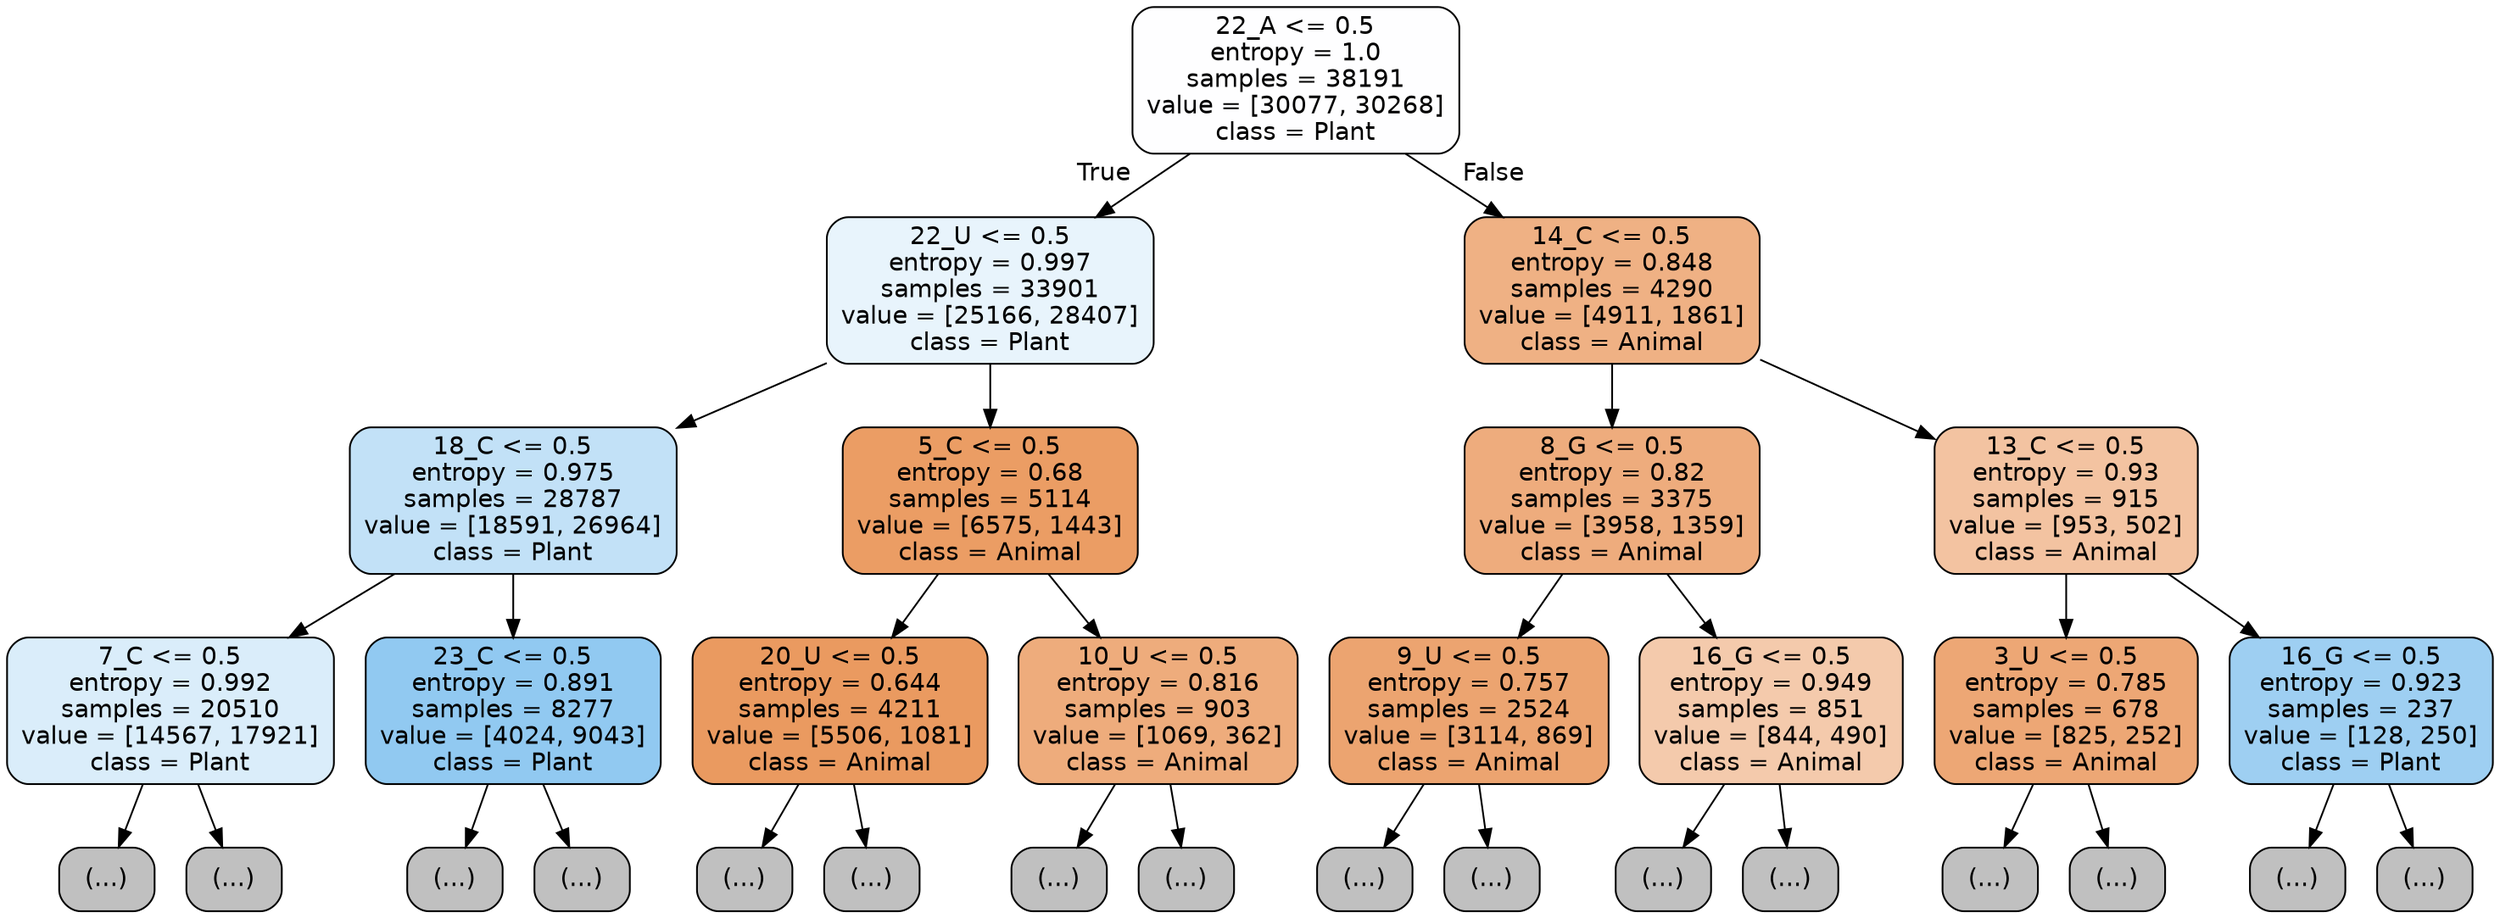 digraph Tree {
node [shape=box, style="filled, rounded", color="black", fontname="helvetica"] ;
edge [fontname="helvetica"] ;
0 [label="22_A <= 0.5\nentropy = 1.0\nsamples = 38191\nvalue = [30077, 30268]\nclass = Plant", fillcolor="#fefeff"] ;
1 [label="22_U <= 0.5\nentropy = 0.997\nsamples = 33901\nvalue = [25166, 28407]\nclass = Plant", fillcolor="#e8f4fc"] ;
0 -> 1 [labeldistance=2.5, labelangle=45, headlabel="True"] ;
2 [label="18_C <= 0.5\nentropy = 0.975\nsamples = 28787\nvalue = [18591, 26964]\nclass = Plant", fillcolor="#c2e1f7"] ;
1 -> 2 ;
3 [label="7_C <= 0.5\nentropy = 0.992\nsamples = 20510\nvalue = [14567, 17921]\nclass = Plant", fillcolor="#daedfa"] ;
2 -> 3 ;
4 [label="(...)", fillcolor="#C0C0C0"] ;
3 -> 4 ;
8003 [label="(...)", fillcolor="#C0C0C0"] ;
3 -> 8003 ;
10012 [label="23_C <= 0.5\nentropy = 0.891\nsamples = 8277\nvalue = [4024, 9043]\nclass = Plant", fillcolor="#91c9f1"] ;
2 -> 10012 ;
10013 [label="(...)", fillcolor="#C0C0C0"] ;
10012 -> 10013 ;
12794 [label="(...)", fillcolor="#C0C0C0"] ;
10012 -> 12794 ;
12887 [label="5_C <= 0.5\nentropy = 0.68\nsamples = 5114\nvalue = [6575, 1443]\nclass = Animal", fillcolor="#eb9d64"] ;
1 -> 12887 ;
12888 [label="20_U <= 0.5\nentropy = 0.644\nsamples = 4211\nvalue = [5506, 1081]\nclass = Animal", fillcolor="#ea9a60"] ;
12887 -> 12888 ;
12889 [label="(...)", fillcolor="#C0C0C0"] ;
12888 -> 12889 ;
14000 [label="(...)", fillcolor="#C0C0C0"] ;
12888 -> 14000 ;
14361 [label="10_U <= 0.5\nentropy = 0.816\nsamples = 903\nvalue = [1069, 362]\nclass = Animal", fillcolor="#eeac7c"] ;
12887 -> 14361 ;
14362 [label="(...)", fillcolor="#C0C0C0"] ;
14361 -> 14362 ;
14629 [label="(...)", fillcolor="#C0C0C0"] ;
14361 -> 14629 ;
14758 [label="14_C <= 0.5\nentropy = 0.848\nsamples = 4290\nvalue = [4911, 1861]\nclass = Animal", fillcolor="#efb184"] ;
0 -> 14758 [labeldistance=2.5, labelangle=-45, headlabel="False"] ;
14759 [label="8_G <= 0.5\nentropy = 0.82\nsamples = 3375\nvalue = [3958, 1359]\nclass = Animal", fillcolor="#eeac7d"] ;
14758 -> 14759 ;
14760 [label="9_U <= 0.5\nentropy = 0.757\nsamples = 2524\nvalue = [3114, 869]\nclass = Animal", fillcolor="#eca470"] ;
14759 -> 14760 ;
14761 [label="(...)", fillcolor="#C0C0C0"] ;
14760 -> 14761 ;
15618 [label="(...)", fillcolor="#C0C0C0"] ;
14760 -> 15618 ;
15927 [label="16_G <= 0.5\nentropy = 0.949\nsamples = 851\nvalue = [844, 490]\nclass = Animal", fillcolor="#f4caac"] ;
14759 -> 15927 ;
15928 [label="(...)", fillcolor="#C0C0C0"] ;
15927 -> 15928 ;
16223 [label="(...)", fillcolor="#C0C0C0"] ;
15927 -> 16223 ;
16354 [label="13_C <= 0.5\nentropy = 0.93\nsamples = 915\nvalue = [953, 502]\nclass = Animal", fillcolor="#f3c3a1"] ;
14758 -> 16354 ;
16355 [label="3_U <= 0.5\nentropy = 0.785\nsamples = 678\nvalue = [825, 252]\nclass = Animal", fillcolor="#eda775"] ;
16354 -> 16355 ;
16356 [label="(...)", fillcolor="#C0C0C0"] ;
16355 -> 16356 ;
16581 [label="(...)", fillcolor="#C0C0C0"] ;
16355 -> 16581 ;
16668 [label="16_G <= 0.5\nentropy = 0.923\nsamples = 237\nvalue = [128, 250]\nclass = Plant", fillcolor="#9ecff2"] ;
16354 -> 16668 ;
16669 [label="(...)", fillcolor="#C0C0C0"] ;
16668 -> 16669 ;
16724 [label="(...)", fillcolor="#C0C0C0"] ;
16668 -> 16724 ;
}